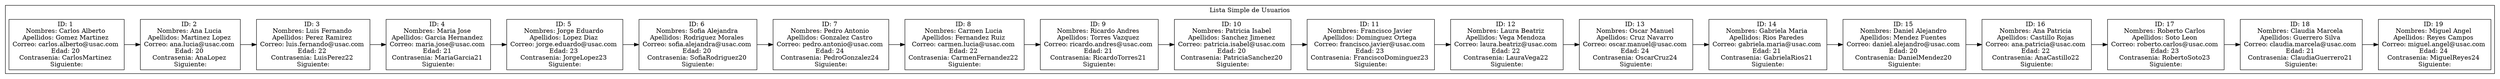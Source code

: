 digraph G {
    node [shape=record];
    rankdir=LR;
    subgraph cluster_0 {
        label = "Lista Simple de Usuarios";
        n0 [label = "{<data> ID: 1 \nNombres: Carlos Alberto \nApellidos: Gomez Martinez \nCorreo: carlos.alberto@usac.com \nEdad: 20 \nContrasenia: CarlosMartinez \nSiguiente: }"];
        n1 [label = "{<data> ID: 2 \nNombres: Ana Lucia \nApellidos: Martinez Lopez \nCorreo: ana.lucia@usac.com \nEdad: 20 \nContrasenia: AnaLopez \nSiguiente: }"];
        n2 [label = "{<data> ID: 3 \nNombres: Luis Fernando \nApellidos: Perez Ramirez \nCorreo: luis.fernando@usac.com \nEdad: 22 \nContrasenia: LuisPerez22 \nSiguiente: }"];
        n3 [label = "{<data> ID: 4 \nNombres: Maria Jose \nApellidos: Garcia Hernandez \nCorreo: maria.jose@usac.com \nEdad: 21 \nContrasenia: MariaGarcia21 \nSiguiente: }"];
        n4 [label = "{<data> ID: 5 \nNombres: Jorge Eduardo \nApellidos: Lopez Diaz \nCorreo: jorge.eduardo@usac.com \nEdad: 23 \nContrasenia: JorgeLopez23 \nSiguiente: }"];
        n5 [label = "{<data> ID: 6 \nNombres: Sofia Alejandra \nApellidos: Rodriguez Morales \nCorreo: sofia.alejandra@usac.com \nEdad: 20 \nContrasenia: SofiaRodriguez20 \nSiguiente: }"];
        n6 [label = "{<data> ID: 7 \nNombres: Pedro Antonio \nApellidos: Gonzalez Castro \nCorreo: pedro.antonio@usac.com \nEdad: 24 \nContrasenia: PedroGonzalez24 \nSiguiente: }"];
        n7 [label = "{<data> ID: 8 \nNombres: Carmen Lucia \nApellidos: Fernandez Ruiz \nCorreo: carmen.lucia@usac.com \nEdad: 22 \nContrasenia: CarmenFernandez22 \nSiguiente: }"];
        n8 [label = "{<data> ID: 9 \nNombres: Ricardo Andres \nApellidos: Torres Vazquez \nCorreo: ricardo.andres@usac.com \nEdad: 21 \nContrasenia: RicardoTorres21 \nSiguiente: }"];
        n9 [label = "{<data> ID: 10 \nNombres: Patricia Isabel \nApellidos: Sanchez Jimenez \nCorreo: patricia.isabel@usac.com \nEdad: 20 \nContrasenia: PatriciaSanchez20 \nSiguiente: }"];
        n10 [label = "{<data> ID: 11 \nNombres: Francisco Javier \nApellidos: Dominguez Ortega \nCorreo: francisco.javier@usac.com \nEdad: 23 \nContrasenia: FranciscoDominguez23 \nSiguiente: }"];
        n11 [label = "{<data> ID: 12 \nNombres: Laura Beatriz \nApellidos: Vega Mendoza \nCorreo: laura.beatriz@usac.com \nEdad: 22 \nContrasenia: LauraVega22 \nSiguiente: }"];
        n12 [label = "{<data> ID: 13 \nNombres: Oscar Manuel \nApellidos: Cruz Navarro \nCorreo: oscar.manuel@usac.com \nEdad: 24 \nContrasenia: OscarCruz24 \nSiguiente: }"];
        n13 [label = "{<data> ID: 14 \nNombres: Gabriela Maria \nApellidos: Rios Paredes \nCorreo: gabriela.maria@usac.com \nEdad: 21 \nContrasenia: GabrielaRios21 \nSiguiente: }"];
        n14 [label = "{<data> ID: 15 \nNombres: Daniel Alejandro \nApellidos: Mendez Fuentes \nCorreo: daniel.alejandro@usac.com \nEdad: 20 \nContrasenia: DanielMendez20 \nSiguiente: }"];
        n15 [label = "{<data> ID: 16 \nNombres: Ana Patricia \nApellidos: Castillo Rojas \nCorreo: ana.patricia@usac.com \nEdad: 22 \nContrasenia: AnaCastillo22 \nSiguiente: }"];
        n16 [label = "{<data> ID: 17 \nNombres: Roberto Carlos \nApellidos: Soto Leon \nCorreo: roberto.carlos@usac.com \nEdad: 23 \nContrasenia: RobertoSoto23 \nSiguiente: }"];
        n17 [label = "{<data> ID: 18 \nNombres: Claudia Marcela \nApellidos: Guerrero Silva \nCorreo: claudia.marcela@usac.com \nEdad: 21 \nContrasenia: ClaudiaGuerrero21 \nSiguiente: }"];
        n18 [label = "{<data> ID: 19 \nNombres: Miguel Angel \nApellidos: Reyes Campos \nCorreo: miguel.angel@usac.com \nEdad: 24 \nContrasenia: MiguelReyes24 \nSiguiente: }"];
        n0 -> n1;
        n1 -> n2;
        n2 -> n3;
        n3 -> n4;
        n4 -> n5;
        n5 -> n6;
        n6 -> n7;
        n7 -> n8;
        n8 -> n9;
        n9 -> n10;
        n10 -> n11;
        n11 -> n12;
        n12 -> n13;
        n13 -> n14;
        n14 -> n15;
        n15 -> n16;
        n16 -> n17;
        n17 -> n18;
    }
}
